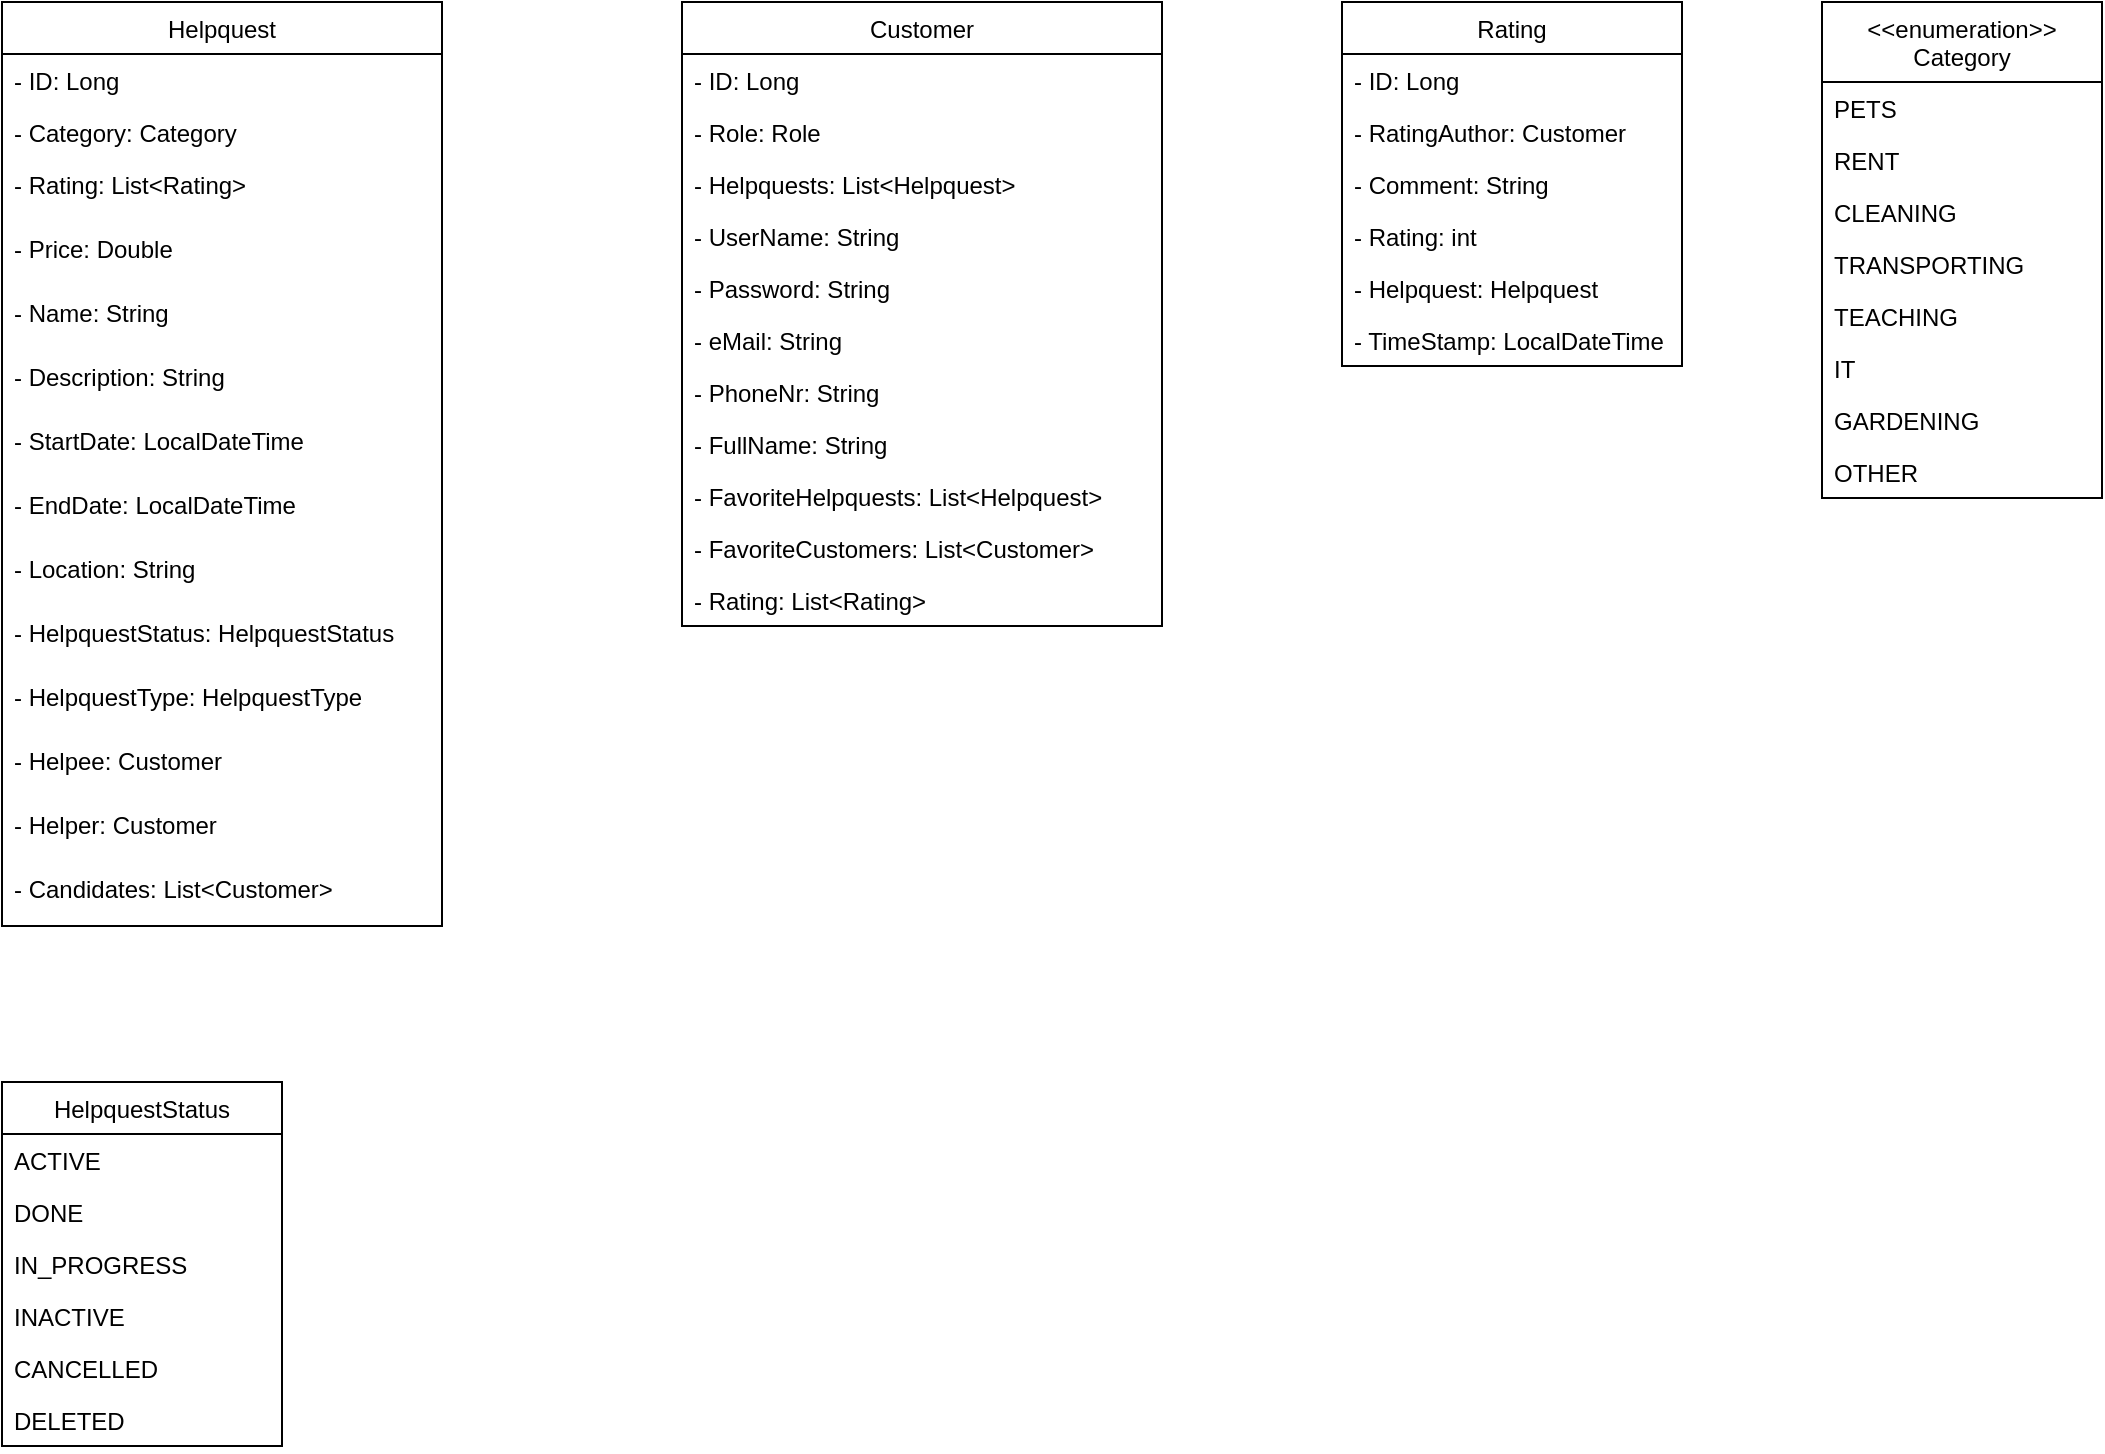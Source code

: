 <mxfile version="13.4.2" type="github">
  <diagram id="bPH_-qPhZzNg9ey7-7As" name="Helppy - UML">
    <mxGraphModel dx="1315" dy="582" grid="1" gridSize="10" guides="1" tooltips="1" connect="1" arrows="1" fold="1" page="1" pageScale="1" pageWidth="850" pageHeight="1100" math="0" shadow="0">
      <root>
        <mxCell id="0" />
        <mxCell id="1" parent="0" />
        <mxCell id="62M-p7n3Zp41F6FzsOVC-1" value="Helpquest" style="swimlane;fontStyle=0;childLayout=stackLayout;horizontal=1;startSize=26;fillColor=none;horizontalStack=0;resizeParent=1;resizeParentMax=0;resizeLast=0;collapsible=1;marginBottom=0;" vertex="1" parent="1">
          <mxGeometry x="40" y="30" width="220" height="462" as="geometry" />
        </mxCell>
        <mxCell id="62M-p7n3Zp41F6FzsOVC-2" value="- ID: Long" style="text;strokeColor=none;fillColor=none;align=left;verticalAlign=top;spacingLeft=4;spacingRight=4;overflow=hidden;rotatable=0;points=[[0,0.5],[1,0.5]];portConstraint=eastwest;" vertex="1" parent="62M-p7n3Zp41F6FzsOVC-1">
          <mxGeometry y="26" width="220" height="26" as="geometry" />
        </mxCell>
        <mxCell id="62M-p7n3Zp41F6FzsOVC-3" value="- Category: Category" style="text;strokeColor=none;fillColor=none;align=left;verticalAlign=top;spacingLeft=4;spacingRight=4;overflow=hidden;rotatable=0;points=[[0,0.5],[1,0.5]];portConstraint=eastwest;" vertex="1" parent="62M-p7n3Zp41F6FzsOVC-1">
          <mxGeometry y="52" width="220" height="26" as="geometry" />
        </mxCell>
        <mxCell id="62M-p7n3Zp41F6FzsOVC-4" value="- Rating: List&lt;Rating&gt;" style="text;strokeColor=none;fillColor=none;align=left;verticalAlign=top;spacingLeft=4;spacingRight=4;overflow=hidden;rotatable=0;points=[[0,0.5],[1,0.5]];portConstraint=eastwest;" vertex="1" parent="62M-p7n3Zp41F6FzsOVC-1">
          <mxGeometry y="78" width="220" height="32" as="geometry" />
        </mxCell>
        <mxCell id="62M-p7n3Zp41F6FzsOVC-7" value="- Price: Double" style="text;strokeColor=none;fillColor=none;align=left;verticalAlign=top;spacingLeft=4;spacingRight=4;overflow=hidden;rotatable=0;points=[[0,0.5],[1,0.5]];portConstraint=eastwest;" vertex="1" parent="62M-p7n3Zp41F6FzsOVC-1">
          <mxGeometry y="110" width="220" height="32" as="geometry" />
        </mxCell>
        <mxCell id="62M-p7n3Zp41F6FzsOVC-8" value="- Name: String" style="text;strokeColor=none;fillColor=none;align=left;verticalAlign=top;spacingLeft=4;spacingRight=4;overflow=hidden;rotatable=0;points=[[0,0.5],[1,0.5]];portConstraint=eastwest;" vertex="1" parent="62M-p7n3Zp41F6FzsOVC-1">
          <mxGeometry y="142" width="220" height="32" as="geometry" />
        </mxCell>
        <mxCell id="62M-p7n3Zp41F6FzsOVC-9" value="- Description: String" style="text;strokeColor=none;fillColor=none;align=left;verticalAlign=top;spacingLeft=4;spacingRight=4;overflow=hidden;rotatable=0;points=[[0,0.5],[1,0.5]];portConstraint=eastwest;" vertex="1" parent="62M-p7n3Zp41F6FzsOVC-1">
          <mxGeometry y="174" width="220" height="32" as="geometry" />
        </mxCell>
        <mxCell id="62M-p7n3Zp41F6FzsOVC-10" value="- StartDate: LocalDateTime" style="text;strokeColor=none;fillColor=none;align=left;verticalAlign=top;spacingLeft=4;spacingRight=4;overflow=hidden;rotatable=0;points=[[0,0.5],[1,0.5]];portConstraint=eastwest;" vertex="1" parent="62M-p7n3Zp41F6FzsOVC-1">
          <mxGeometry y="206" width="220" height="32" as="geometry" />
        </mxCell>
        <mxCell id="62M-p7n3Zp41F6FzsOVC-11" value="- EndDate: LocalDateTime" style="text;strokeColor=none;fillColor=none;align=left;verticalAlign=top;spacingLeft=4;spacingRight=4;overflow=hidden;rotatable=0;points=[[0,0.5],[1,0.5]];portConstraint=eastwest;" vertex="1" parent="62M-p7n3Zp41F6FzsOVC-1">
          <mxGeometry y="238" width="220" height="32" as="geometry" />
        </mxCell>
        <mxCell id="62M-p7n3Zp41F6FzsOVC-12" value="- Location: String" style="text;strokeColor=none;fillColor=none;align=left;verticalAlign=top;spacingLeft=4;spacingRight=4;overflow=hidden;rotatable=0;points=[[0,0.5],[1,0.5]];portConstraint=eastwest;" vertex="1" parent="62M-p7n3Zp41F6FzsOVC-1">
          <mxGeometry y="270" width="220" height="32" as="geometry" />
        </mxCell>
        <mxCell id="62M-p7n3Zp41F6FzsOVC-13" value="- HelpquestStatus: HelpquestStatus" style="text;strokeColor=none;fillColor=none;align=left;verticalAlign=top;spacingLeft=4;spacingRight=4;overflow=hidden;rotatable=0;points=[[0,0.5],[1,0.5]];portConstraint=eastwest;" vertex="1" parent="62M-p7n3Zp41F6FzsOVC-1">
          <mxGeometry y="302" width="220" height="32" as="geometry" />
        </mxCell>
        <mxCell id="62M-p7n3Zp41F6FzsOVC-17" value="- HelpquestType: HelpquestType" style="text;strokeColor=none;fillColor=none;align=left;verticalAlign=top;spacingLeft=4;spacingRight=4;overflow=hidden;rotatable=0;points=[[0,0.5],[1,0.5]];portConstraint=eastwest;" vertex="1" parent="62M-p7n3Zp41F6FzsOVC-1">
          <mxGeometry y="334" width="220" height="32" as="geometry" />
        </mxCell>
        <mxCell id="62M-p7n3Zp41F6FzsOVC-14" value="- Helpee: Customer" style="text;strokeColor=none;fillColor=none;align=left;verticalAlign=top;spacingLeft=4;spacingRight=4;overflow=hidden;rotatable=0;points=[[0,0.5],[1,0.5]];portConstraint=eastwest;" vertex="1" parent="62M-p7n3Zp41F6FzsOVC-1">
          <mxGeometry y="366" width="220" height="32" as="geometry" />
        </mxCell>
        <mxCell id="62M-p7n3Zp41F6FzsOVC-15" value="- Helper: Customer" style="text;strokeColor=none;fillColor=none;align=left;verticalAlign=top;spacingLeft=4;spacingRight=4;overflow=hidden;rotatable=0;points=[[0,0.5],[1,0.5]];portConstraint=eastwest;" vertex="1" parent="62M-p7n3Zp41F6FzsOVC-1">
          <mxGeometry y="398" width="220" height="32" as="geometry" />
        </mxCell>
        <mxCell id="62M-p7n3Zp41F6FzsOVC-16" value="- Candidates: List&lt;Customer&gt;" style="text;strokeColor=none;fillColor=none;align=left;verticalAlign=top;spacingLeft=4;spacingRight=4;overflow=hidden;rotatable=0;points=[[0,0.5],[1,0.5]];portConstraint=eastwest;" vertex="1" parent="62M-p7n3Zp41F6FzsOVC-1">
          <mxGeometry y="430" width="220" height="32" as="geometry" />
        </mxCell>
        <mxCell id="62M-p7n3Zp41F6FzsOVC-18" value="Customer" style="swimlane;fontStyle=0;childLayout=stackLayout;horizontal=1;startSize=26;fillColor=none;horizontalStack=0;resizeParent=1;resizeParentMax=0;resizeLast=0;collapsible=1;marginBottom=0;" vertex="1" parent="1">
          <mxGeometry x="380" y="30" width="240" height="312" as="geometry">
            <mxRectangle x="380" y="30" width="80" height="26" as="alternateBounds" />
          </mxGeometry>
        </mxCell>
        <mxCell id="62M-p7n3Zp41F6FzsOVC-19" value="- ID: Long" style="text;strokeColor=none;fillColor=none;align=left;verticalAlign=top;spacingLeft=4;spacingRight=4;overflow=hidden;rotatable=0;points=[[0,0.5],[1,0.5]];portConstraint=eastwest;" vertex="1" parent="62M-p7n3Zp41F6FzsOVC-18">
          <mxGeometry y="26" width="240" height="26" as="geometry" />
        </mxCell>
        <mxCell id="62M-p7n3Zp41F6FzsOVC-20" value="- Role: Role" style="text;strokeColor=none;fillColor=none;align=left;verticalAlign=top;spacingLeft=4;spacingRight=4;overflow=hidden;rotatable=0;points=[[0,0.5],[1,0.5]];portConstraint=eastwest;" vertex="1" parent="62M-p7n3Zp41F6FzsOVC-18">
          <mxGeometry y="52" width="240" height="26" as="geometry" />
        </mxCell>
        <mxCell id="62M-p7n3Zp41F6FzsOVC-21" value="- Helpquests: List&lt;Helpquest&gt;" style="text;strokeColor=none;fillColor=none;align=left;verticalAlign=top;spacingLeft=4;spacingRight=4;overflow=hidden;rotatable=0;points=[[0,0.5],[1,0.5]];portConstraint=eastwest;" vertex="1" parent="62M-p7n3Zp41F6FzsOVC-18">
          <mxGeometry y="78" width="240" height="26" as="geometry" />
        </mxCell>
        <mxCell id="62M-p7n3Zp41F6FzsOVC-22" value="- UserName: String" style="text;strokeColor=none;fillColor=none;align=left;verticalAlign=top;spacingLeft=4;spacingRight=4;overflow=hidden;rotatable=0;points=[[0,0.5],[1,0.5]];portConstraint=eastwest;" vertex="1" parent="62M-p7n3Zp41F6FzsOVC-18">
          <mxGeometry y="104" width="240" height="26" as="geometry" />
        </mxCell>
        <mxCell id="62M-p7n3Zp41F6FzsOVC-23" value="- Password: String" style="text;strokeColor=none;fillColor=none;align=left;verticalAlign=top;spacingLeft=4;spacingRight=4;overflow=hidden;rotatable=0;points=[[0,0.5],[1,0.5]];portConstraint=eastwest;" vertex="1" parent="62M-p7n3Zp41F6FzsOVC-18">
          <mxGeometry y="130" width="240" height="26" as="geometry" />
        </mxCell>
        <mxCell id="62M-p7n3Zp41F6FzsOVC-24" value="- eMail: String" style="text;strokeColor=none;fillColor=none;align=left;verticalAlign=top;spacingLeft=4;spacingRight=4;overflow=hidden;rotatable=0;points=[[0,0.5],[1,0.5]];portConstraint=eastwest;" vertex="1" parent="62M-p7n3Zp41F6FzsOVC-18">
          <mxGeometry y="156" width="240" height="26" as="geometry" />
        </mxCell>
        <mxCell id="62M-p7n3Zp41F6FzsOVC-25" value="- PhoneNr: String" style="text;strokeColor=none;fillColor=none;align=left;verticalAlign=top;spacingLeft=4;spacingRight=4;overflow=hidden;rotatable=0;points=[[0,0.5],[1,0.5]];portConstraint=eastwest;" vertex="1" parent="62M-p7n3Zp41F6FzsOVC-18">
          <mxGeometry y="182" width="240" height="26" as="geometry" />
        </mxCell>
        <mxCell id="62M-p7n3Zp41F6FzsOVC-26" value="- FullName: String" style="text;strokeColor=none;fillColor=none;align=left;verticalAlign=top;spacingLeft=4;spacingRight=4;overflow=hidden;rotatable=0;points=[[0,0.5],[1,0.5]];portConstraint=eastwest;" vertex="1" parent="62M-p7n3Zp41F6FzsOVC-18">
          <mxGeometry y="208" width="240" height="26" as="geometry" />
        </mxCell>
        <mxCell id="62M-p7n3Zp41F6FzsOVC-45" value="- FavoriteHelpquests: List&lt;Helpquest&gt;" style="text;strokeColor=none;fillColor=none;align=left;verticalAlign=top;spacingLeft=4;spacingRight=4;overflow=hidden;rotatable=0;points=[[0,0.5],[1,0.5]];portConstraint=eastwest;" vertex="1" parent="62M-p7n3Zp41F6FzsOVC-18">
          <mxGeometry y="234" width="240" height="26" as="geometry" />
        </mxCell>
        <mxCell id="62M-p7n3Zp41F6FzsOVC-46" value="- FavoriteCustomers: List&lt;Customer&gt;" style="text;strokeColor=none;fillColor=none;align=left;verticalAlign=top;spacingLeft=4;spacingRight=4;overflow=hidden;rotatable=0;points=[[0,0.5],[1,0.5]];portConstraint=eastwest;" vertex="1" parent="62M-p7n3Zp41F6FzsOVC-18">
          <mxGeometry y="260" width="240" height="26" as="geometry" />
        </mxCell>
        <mxCell id="62M-p7n3Zp41F6FzsOVC-47" value="- Rating: List&lt;Rating&gt;" style="text;strokeColor=none;fillColor=none;align=left;verticalAlign=top;spacingLeft=4;spacingRight=4;overflow=hidden;rotatable=0;points=[[0,0.5],[1,0.5]];portConstraint=eastwest;" vertex="1" parent="62M-p7n3Zp41F6FzsOVC-18">
          <mxGeometry y="286" width="240" height="26" as="geometry" />
        </mxCell>
        <mxCell id="62M-p7n3Zp41F6FzsOVC-49" value="Rating" style="swimlane;fontStyle=0;childLayout=stackLayout;horizontal=1;startSize=26;fillColor=none;horizontalStack=0;resizeParent=1;resizeParentMax=0;resizeLast=0;collapsible=1;marginBottom=0;" vertex="1" parent="1">
          <mxGeometry x="710" y="30" width="170" height="182" as="geometry" />
        </mxCell>
        <mxCell id="62M-p7n3Zp41F6FzsOVC-50" value="- ID: Long" style="text;strokeColor=none;fillColor=none;align=left;verticalAlign=top;spacingLeft=4;spacingRight=4;overflow=hidden;rotatable=0;points=[[0,0.5],[1,0.5]];portConstraint=eastwest;" vertex="1" parent="62M-p7n3Zp41F6FzsOVC-49">
          <mxGeometry y="26" width="170" height="26" as="geometry" />
        </mxCell>
        <mxCell id="62M-p7n3Zp41F6FzsOVC-51" value="- RatingAuthor: Customer" style="text;strokeColor=none;fillColor=none;align=left;verticalAlign=top;spacingLeft=4;spacingRight=4;overflow=hidden;rotatable=0;points=[[0,0.5],[1,0.5]];portConstraint=eastwest;" vertex="1" parent="62M-p7n3Zp41F6FzsOVC-49">
          <mxGeometry y="52" width="170" height="26" as="geometry" />
        </mxCell>
        <mxCell id="62M-p7n3Zp41F6FzsOVC-52" value="- Comment: String" style="text;strokeColor=none;fillColor=none;align=left;verticalAlign=top;spacingLeft=4;spacingRight=4;overflow=hidden;rotatable=0;points=[[0,0.5],[1,0.5]];portConstraint=eastwest;" vertex="1" parent="62M-p7n3Zp41F6FzsOVC-49">
          <mxGeometry y="78" width="170" height="26" as="geometry" />
        </mxCell>
        <mxCell id="62M-p7n3Zp41F6FzsOVC-53" value="- Rating: int" style="text;strokeColor=none;fillColor=none;align=left;verticalAlign=top;spacingLeft=4;spacingRight=4;overflow=hidden;rotatable=0;points=[[0,0.5],[1,0.5]];portConstraint=eastwest;" vertex="1" parent="62M-p7n3Zp41F6FzsOVC-49">
          <mxGeometry y="104" width="170" height="26" as="geometry" />
        </mxCell>
        <mxCell id="62M-p7n3Zp41F6FzsOVC-55" value="- Helpquest: Helpquest" style="text;strokeColor=none;fillColor=none;align=left;verticalAlign=top;spacingLeft=4;spacingRight=4;overflow=hidden;rotatable=0;points=[[0,0.5],[1,0.5]];portConstraint=eastwest;" vertex="1" parent="62M-p7n3Zp41F6FzsOVC-49">
          <mxGeometry y="130" width="170" height="26" as="geometry" />
        </mxCell>
        <mxCell id="62M-p7n3Zp41F6FzsOVC-57" value="- TimeStamp: LocalDateTime" style="text;strokeColor=none;fillColor=none;align=left;verticalAlign=top;spacingLeft=4;spacingRight=4;overflow=hidden;rotatable=0;points=[[0,0.5],[1,0.5]];portConstraint=eastwest;" vertex="1" parent="62M-p7n3Zp41F6FzsOVC-49">
          <mxGeometry y="156" width="170" height="26" as="geometry" />
        </mxCell>
        <mxCell id="62M-p7n3Zp41F6FzsOVC-59" value="&lt;&lt;enumeration&gt;&gt;&#xa;Category" style="swimlane;fontStyle=0;childLayout=stackLayout;horizontal=1;startSize=40;fillColor=none;horizontalStack=0;resizeParent=1;resizeParentMax=0;resizeLast=0;collapsible=1;marginBottom=0;" vertex="1" parent="1">
          <mxGeometry x="950" y="30" width="140" height="248" as="geometry" />
        </mxCell>
        <mxCell id="62M-p7n3Zp41F6FzsOVC-60" value="PETS" style="text;strokeColor=none;fillColor=none;align=left;verticalAlign=top;spacingLeft=4;spacingRight=4;overflow=hidden;rotatable=0;points=[[0,0.5],[1,0.5]];portConstraint=eastwest;" vertex="1" parent="62M-p7n3Zp41F6FzsOVC-59">
          <mxGeometry y="40" width="140" height="26" as="geometry" />
        </mxCell>
        <mxCell id="62M-p7n3Zp41F6FzsOVC-61" value="RENT" style="text;strokeColor=none;fillColor=none;align=left;verticalAlign=top;spacingLeft=4;spacingRight=4;overflow=hidden;rotatable=0;points=[[0,0.5],[1,0.5]];portConstraint=eastwest;" vertex="1" parent="62M-p7n3Zp41F6FzsOVC-59">
          <mxGeometry y="66" width="140" height="26" as="geometry" />
        </mxCell>
        <mxCell id="62M-p7n3Zp41F6FzsOVC-62" value="CLEANING" style="text;strokeColor=none;fillColor=none;align=left;verticalAlign=top;spacingLeft=4;spacingRight=4;overflow=hidden;rotatable=0;points=[[0,0.5],[1,0.5]];portConstraint=eastwest;" vertex="1" parent="62M-p7n3Zp41F6FzsOVC-59">
          <mxGeometry y="92" width="140" height="26" as="geometry" />
        </mxCell>
        <mxCell id="62M-p7n3Zp41F6FzsOVC-63" value="TRANSPORTING" style="text;strokeColor=none;fillColor=none;align=left;verticalAlign=top;spacingLeft=4;spacingRight=4;overflow=hidden;rotatable=0;points=[[0,0.5],[1,0.5]];portConstraint=eastwest;" vertex="1" parent="62M-p7n3Zp41F6FzsOVC-59">
          <mxGeometry y="118" width="140" height="26" as="geometry" />
        </mxCell>
        <mxCell id="62M-p7n3Zp41F6FzsOVC-64" value="TEACHING" style="text;strokeColor=none;fillColor=none;align=left;verticalAlign=top;spacingLeft=4;spacingRight=4;overflow=hidden;rotatable=0;points=[[0,0.5],[1,0.5]];portConstraint=eastwest;" vertex="1" parent="62M-p7n3Zp41F6FzsOVC-59">
          <mxGeometry y="144" width="140" height="26" as="geometry" />
        </mxCell>
        <mxCell id="62M-p7n3Zp41F6FzsOVC-65" value="IT" style="text;strokeColor=none;fillColor=none;align=left;verticalAlign=top;spacingLeft=4;spacingRight=4;overflow=hidden;rotatable=0;points=[[0,0.5],[1,0.5]];portConstraint=eastwest;" vertex="1" parent="62M-p7n3Zp41F6FzsOVC-59">
          <mxGeometry y="170" width="140" height="26" as="geometry" />
        </mxCell>
        <mxCell id="62M-p7n3Zp41F6FzsOVC-66" value="GARDENING" style="text;strokeColor=none;fillColor=none;align=left;verticalAlign=top;spacingLeft=4;spacingRight=4;overflow=hidden;rotatable=0;points=[[0,0.5],[1,0.5]];portConstraint=eastwest;" vertex="1" parent="62M-p7n3Zp41F6FzsOVC-59">
          <mxGeometry y="196" width="140" height="26" as="geometry" />
        </mxCell>
        <mxCell id="62M-p7n3Zp41F6FzsOVC-67" value="OTHER" style="text;strokeColor=none;fillColor=none;align=left;verticalAlign=top;spacingLeft=4;spacingRight=4;overflow=hidden;rotatable=0;points=[[0,0.5],[1,0.5]];portConstraint=eastwest;" vertex="1" parent="62M-p7n3Zp41F6FzsOVC-59">
          <mxGeometry y="222" width="140" height="26" as="geometry" />
        </mxCell>
        <mxCell id="62M-p7n3Zp41F6FzsOVC-68" value="HelpquestStatus" style="swimlane;fontStyle=0;childLayout=stackLayout;horizontal=1;startSize=26;fillColor=none;horizontalStack=0;resizeParent=1;resizeParentMax=0;resizeLast=0;collapsible=1;marginBottom=0;" vertex="1" parent="1">
          <mxGeometry x="40" y="570" width="140" height="182" as="geometry" />
        </mxCell>
        <mxCell id="62M-p7n3Zp41F6FzsOVC-69" value="ACTIVE" style="text;strokeColor=none;fillColor=none;align=left;verticalAlign=top;spacingLeft=4;spacingRight=4;overflow=hidden;rotatable=0;points=[[0,0.5],[1,0.5]];portConstraint=eastwest;" vertex="1" parent="62M-p7n3Zp41F6FzsOVC-68">
          <mxGeometry y="26" width="140" height="26" as="geometry" />
        </mxCell>
        <mxCell id="62M-p7n3Zp41F6FzsOVC-70" value="DONE" style="text;strokeColor=none;fillColor=none;align=left;verticalAlign=top;spacingLeft=4;spacingRight=4;overflow=hidden;rotatable=0;points=[[0,0.5],[1,0.5]];portConstraint=eastwest;" vertex="1" parent="62M-p7n3Zp41F6FzsOVC-68">
          <mxGeometry y="52" width="140" height="26" as="geometry" />
        </mxCell>
        <mxCell id="62M-p7n3Zp41F6FzsOVC-71" value="IN_PROGRESS" style="text;strokeColor=none;fillColor=none;align=left;verticalAlign=top;spacingLeft=4;spacingRight=4;overflow=hidden;rotatable=0;points=[[0,0.5],[1,0.5]];portConstraint=eastwest;" vertex="1" parent="62M-p7n3Zp41F6FzsOVC-68">
          <mxGeometry y="78" width="140" height="26" as="geometry" />
        </mxCell>
        <mxCell id="62M-p7n3Zp41F6FzsOVC-72" value="INACTIVE" style="text;strokeColor=none;fillColor=none;align=left;verticalAlign=top;spacingLeft=4;spacingRight=4;overflow=hidden;rotatable=0;points=[[0,0.5],[1,0.5]];portConstraint=eastwest;" vertex="1" parent="62M-p7n3Zp41F6FzsOVC-68">
          <mxGeometry y="104" width="140" height="26" as="geometry" />
        </mxCell>
        <mxCell id="62M-p7n3Zp41F6FzsOVC-73" value="CANCELLED" style="text;strokeColor=none;fillColor=none;align=left;verticalAlign=top;spacingLeft=4;spacingRight=4;overflow=hidden;rotatable=0;points=[[0,0.5],[1,0.5]];portConstraint=eastwest;" vertex="1" parent="62M-p7n3Zp41F6FzsOVC-68">
          <mxGeometry y="130" width="140" height="26" as="geometry" />
        </mxCell>
        <mxCell id="62M-p7n3Zp41F6FzsOVC-74" value="DELETED" style="text;strokeColor=none;fillColor=none;align=left;verticalAlign=top;spacingLeft=4;spacingRight=4;overflow=hidden;rotatable=0;points=[[0,0.5],[1,0.5]];portConstraint=eastwest;" vertex="1" parent="62M-p7n3Zp41F6FzsOVC-68">
          <mxGeometry y="156" width="140" height="26" as="geometry" />
        </mxCell>
      </root>
    </mxGraphModel>
  </diagram>
</mxfile>
